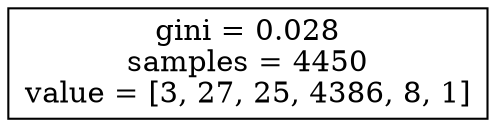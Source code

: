digraph Tree {
node [shape=box] ;
0 [label="gini = 0.028\nsamples = 4450\nvalue = [3, 27, 25, 4386, 8, 1]"] ;
}